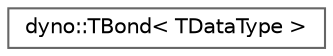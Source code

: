 digraph "Graphical Class Hierarchy"
{
 // LATEX_PDF_SIZE
  bgcolor="transparent";
  edge [fontname=Helvetica,fontsize=10,labelfontname=Helvetica,labelfontsize=10];
  node [fontname=Helvetica,fontsize=10,shape=box,height=0.2,width=0.4];
  rankdir="LR";
  Node0 [id="Node000000",label="dyno::TBond\< TDataType \>",height=0.2,width=0.4,color="grey40", fillcolor="white", style="filled",URL="$classdyno_1_1_t_bond.html",tooltip="Definition of a bond in Peridynamics."];
}
